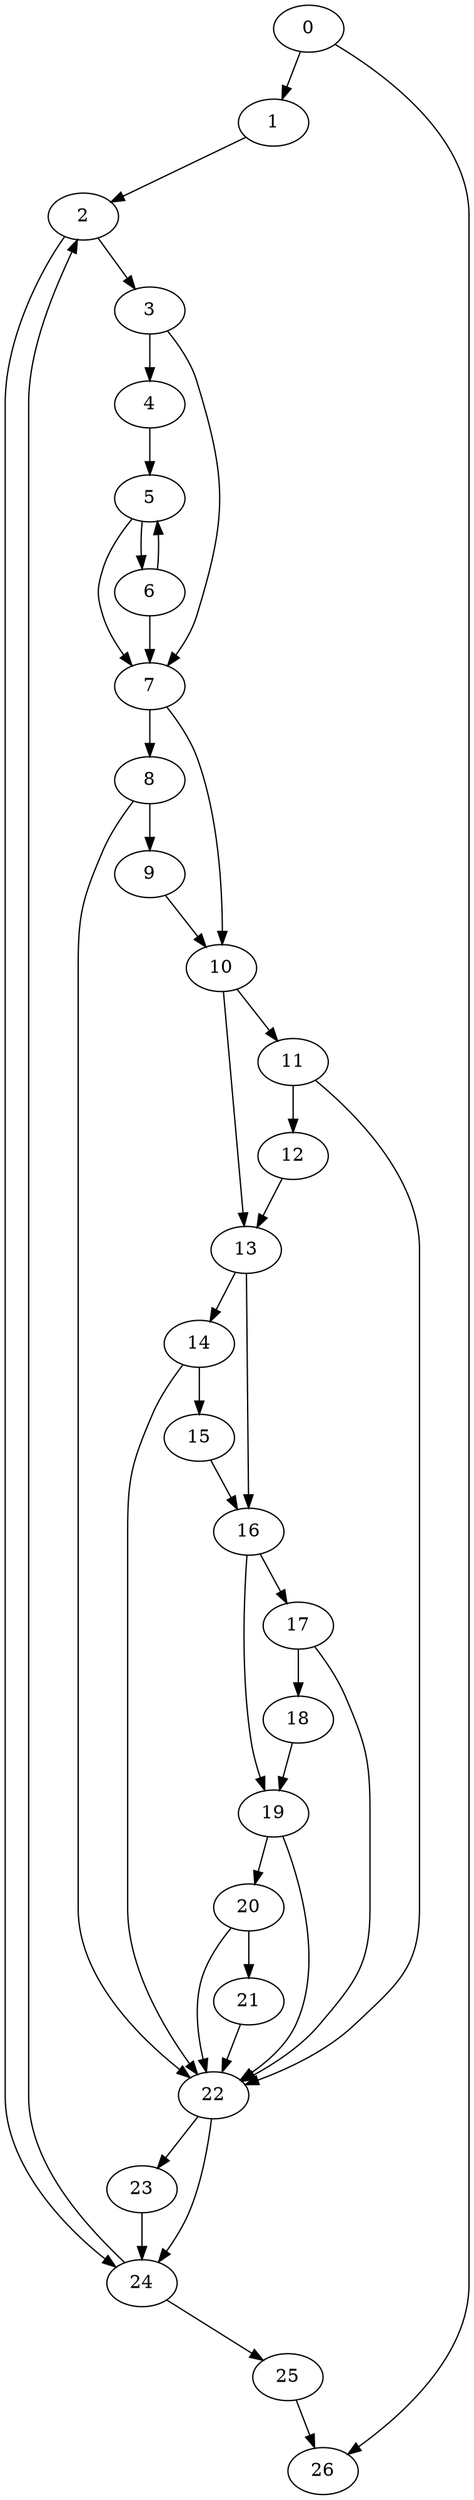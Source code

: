 digraph {
	0
	1
	2
	3
	4
	5
	6
	7
	8
	9
	10
	11
	12
	13
	14
	15
	16
	17
	18
	19
	20
	21
	22
	23
	24
	25
	26
	2 -> 3
	4 -> 5
	6 -> 5
	10 -> 11
	11 -> 12
	16 -> 17
	13 -> 16
	15 -> 16
	20 -> 21
	3 -> 4
	5 -> 6
	10 -> 13
	12 -> 13
	13 -> 14
	18 -> 19
	16 -> 19
	19 -> 20
	14 -> 15
	17 -> 18
	2 -> 24
	22 -> 24
	23 -> 24
	8 -> 22
	11 -> 22
	14 -> 22
	17 -> 22
	19 -> 22
	20 -> 22
	21 -> 22
	1 -> 2
	24 -> 2
	7 -> 8
	7 -> 10
	9 -> 10
	22 -> 23
	24 -> 25
	8 -> 9
	0 -> 1
	3 -> 7
	5 -> 7
	6 -> 7
	0 -> 26
	25 -> 26
}
